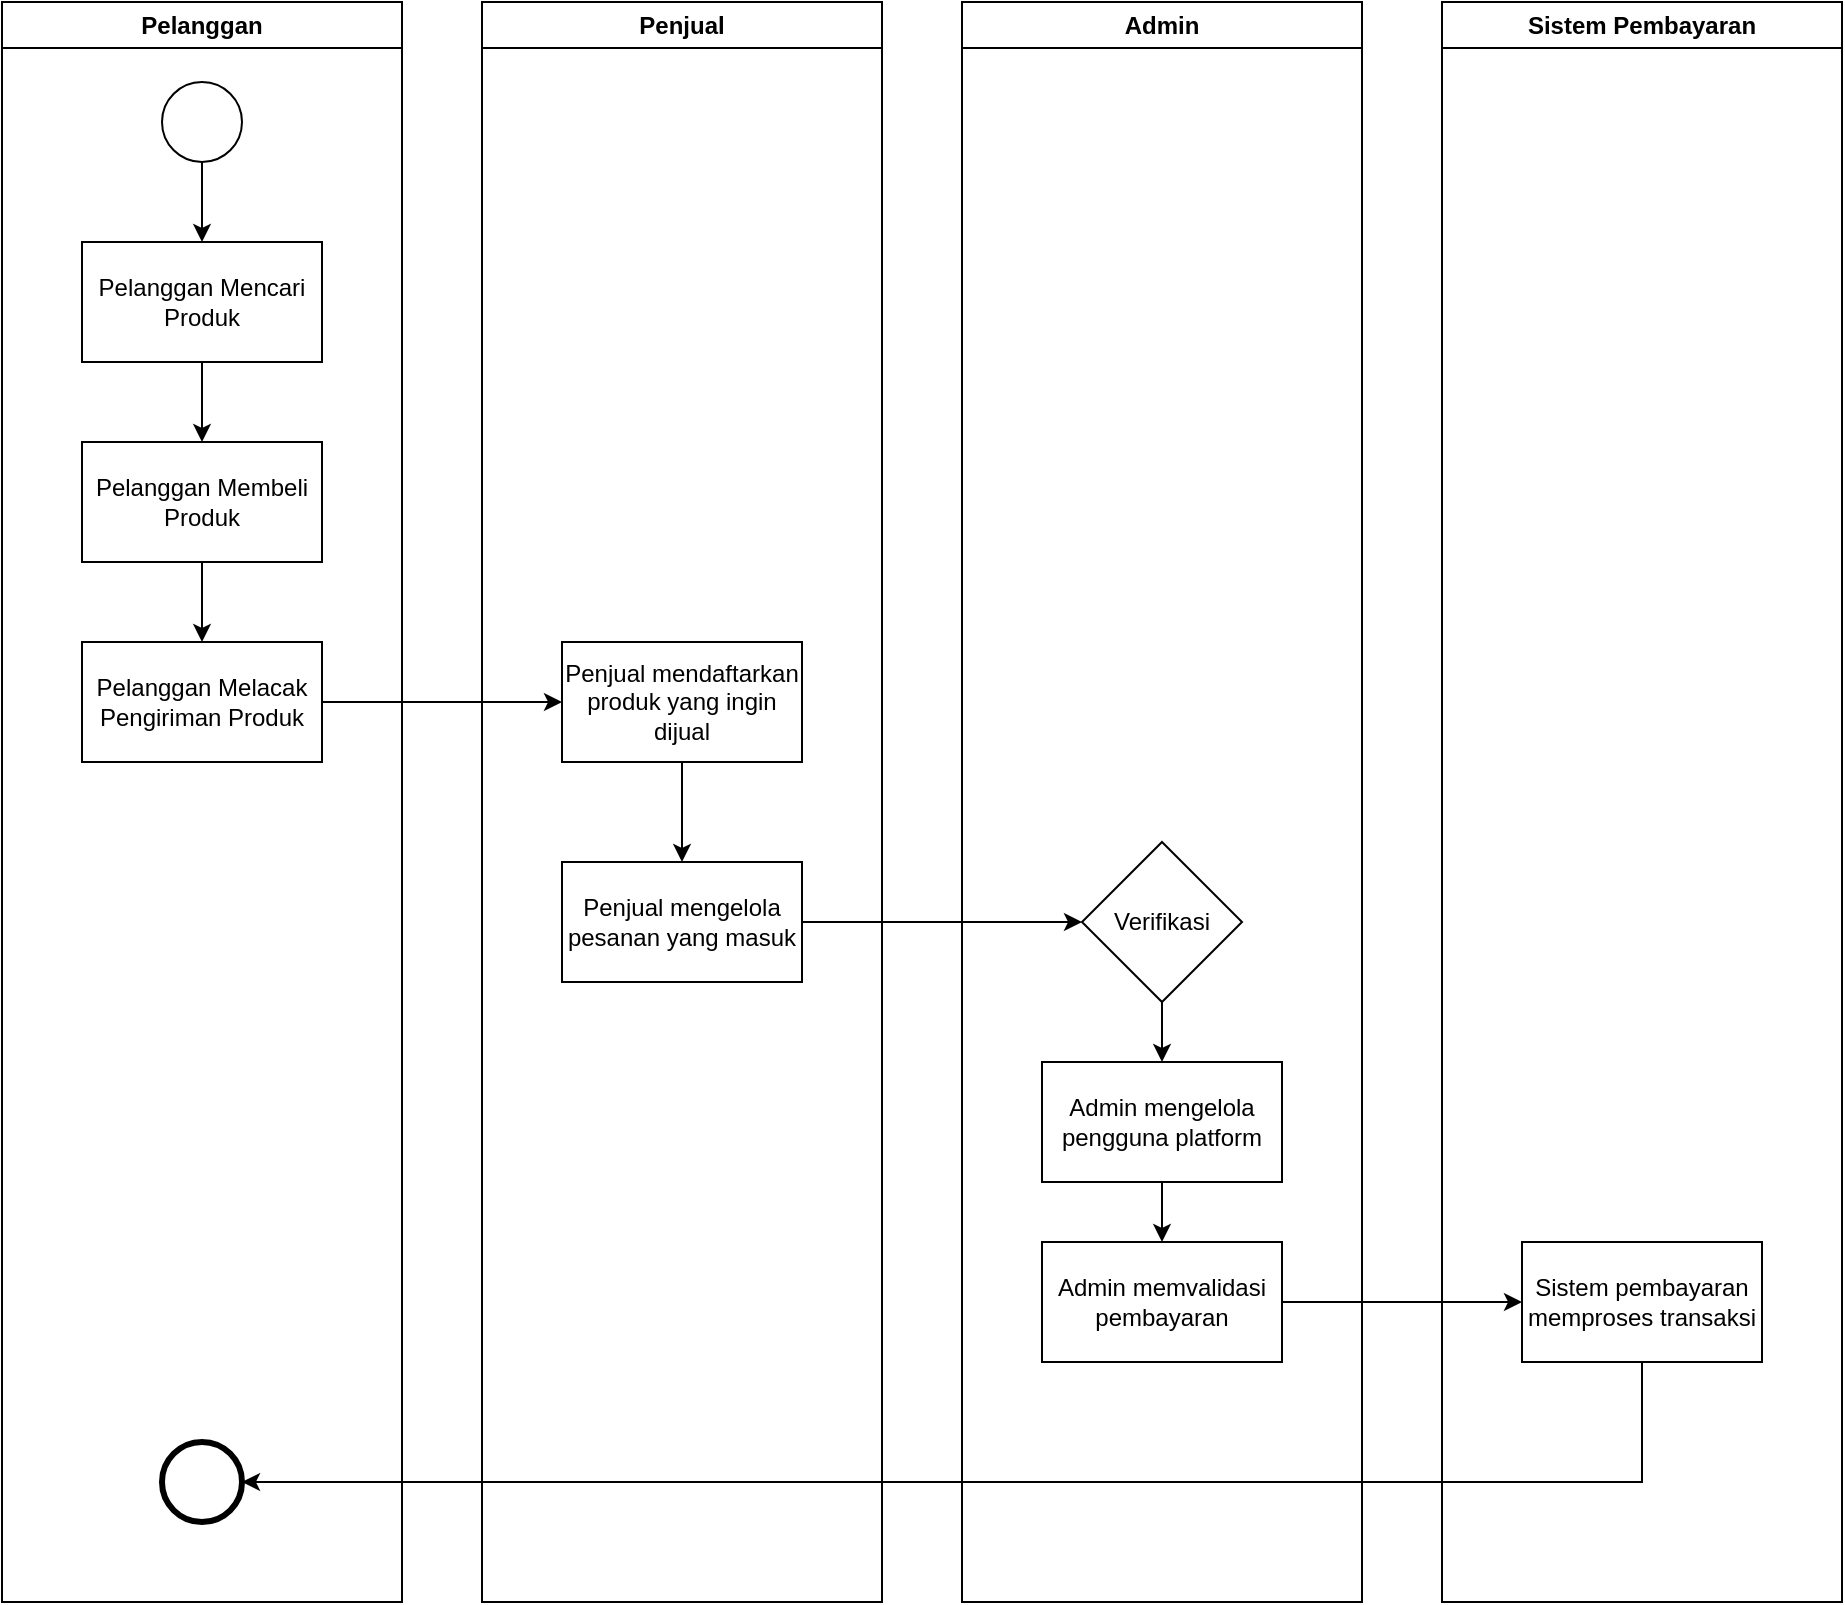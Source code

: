 <mxfile version="24.7.17" pages="3">
  <diagram name="Halaman-1" id="HCW7x3K1eUPACX7OHKwy">
    <mxGraphModel dx="880" dy="462" grid="1" gridSize="10" guides="1" tooltips="1" connect="1" arrows="1" fold="1" page="1" pageScale="1" pageWidth="827" pageHeight="1169" math="0" shadow="0">
      <root>
        <mxCell id="0" />
        <mxCell id="1" parent="0" />
        <mxCell id="oqWZSecbJZPj35R_AczQ-2" value="Pelanggan" style="swimlane;whiteSpace=wrap;html=1;" vertex="1" parent="1">
          <mxGeometry x="80" y="40" width="200" height="800" as="geometry" />
        </mxCell>
        <mxCell id="oqWZSecbJZPj35R_AczQ-10" value="" style="edgeStyle=orthogonalEdgeStyle;rounded=0;orthogonalLoop=1;jettySize=auto;html=1;" edge="1" parent="oqWZSecbJZPj35R_AczQ-2" source="oqWZSecbJZPj35R_AczQ-5" target="oqWZSecbJZPj35R_AczQ-9">
          <mxGeometry relative="1" as="geometry" />
        </mxCell>
        <mxCell id="oqWZSecbJZPj35R_AczQ-5" value="" style="ellipse;whiteSpace=wrap;html=1;aspect=fixed;" vertex="1" parent="oqWZSecbJZPj35R_AczQ-2">
          <mxGeometry x="80" y="40" width="40" height="40" as="geometry" />
        </mxCell>
        <mxCell id="oqWZSecbJZPj35R_AczQ-13" value="" style="edgeStyle=orthogonalEdgeStyle;rounded=0;orthogonalLoop=1;jettySize=auto;html=1;" edge="1" parent="oqWZSecbJZPj35R_AczQ-2" source="oqWZSecbJZPj35R_AczQ-9" target="oqWZSecbJZPj35R_AczQ-12">
          <mxGeometry relative="1" as="geometry" />
        </mxCell>
        <mxCell id="oqWZSecbJZPj35R_AczQ-9" value="Pelanggan Mencari Produk" style="whiteSpace=wrap;html=1;" vertex="1" parent="oqWZSecbJZPj35R_AczQ-2">
          <mxGeometry x="40" y="120" width="120" height="60" as="geometry" />
        </mxCell>
        <mxCell id="oqWZSecbJZPj35R_AczQ-15" value="" style="edgeStyle=orthogonalEdgeStyle;rounded=0;orthogonalLoop=1;jettySize=auto;html=1;" edge="1" parent="oqWZSecbJZPj35R_AczQ-2" source="oqWZSecbJZPj35R_AczQ-12" target="oqWZSecbJZPj35R_AczQ-14">
          <mxGeometry relative="1" as="geometry" />
        </mxCell>
        <mxCell id="oqWZSecbJZPj35R_AczQ-12" value="Pelanggan Membeli Produk" style="whiteSpace=wrap;html=1;" vertex="1" parent="oqWZSecbJZPj35R_AczQ-2">
          <mxGeometry x="40" y="220" width="120" height="60" as="geometry" />
        </mxCell>
        <mxCell id="oqWZSecbJZPj35R_AczQ-14" value="Pelanggan Melacak Pengiriman Produk" style="whiteSpace=wrap;html=1;" vertex="1" parent="oqWZSecbJZPj35R_AczQ-2">
          <mxGeometry x="40" y="320" width="120" height="60" as="geometry" />
        </mxCell>
        <mxCell id="oqWZSecbJZPj35R_AczQ-39" value="" style="ellipse;whiteSpace=wrap;html=1;strokeWidth=3;" vertex="1" parent="oqWZSecbJZPj35R_AczQ-2">
          <mxGeometry x="80" y="720" width="40" height="40" as="geometry" />
        </mxCell>
        <mxCell id="oqWZSecbJZPj35R_AczQ-3" value="Penjual" style="swimlane;whiteSpace=wrap;html=1;" vertex="1" parent="1">
          <mxGeometry x="320" y="40" width="200" height="800" as="geometry" />
        </mxCell>
        <mxCell id="oqWZSecbJZPj35R_AczQ-20" value="" style="edgeStyle=orthogonalEdgeStyle;rounded=0;orthogonalLoop=1;jettySize=auto;html=1;" edge="1" parent="oqWZSecbJZPj35R_AczQ-3" source="oqWZSecbJZPj35R_AczQ-17" target="oqWZSecbJZPj35R_AczQ-19">
          <mxGeometry relative="1" as="geometry" />
        </mxCell>
        <mxCell id="oqWZSecbJZPj35R_AczQ-17" value="Penjual mendaftarkan produk yang ingin dijual" style="whiteSpace=wrap;html=1;" vertex="1" parent="oqWZSecbJZPj35R_AczQ-3">
          <mxGeometry x="40" y="320" width="120" height="60" as="geometry" />
        </mxCell>
        <mxCell id="oqWZSecbJZPj35R_AczQ-19" value="Penjual mengelola pesanan yang masuk" style="whiteSpace=wrap;html=1;" vertex="1" parent="oqWZSecbJZPj35R_AczQ-3">
          <mxGeometry x="40" y="430" width="120" height="60" as="geometry" />
        </mxCell>
        <mxCell id="oqWZSecbJZPj35R_AczQ-4" value="Admin" style="swimlane;whiteSpace=wrap;html=1;" vertex="1" parent="1">
          <mxGeometry x="560" y="40" width="200" height="800" as="geometry" />
        </mxCell>
        <mxCell id="oqWZSecbJZPj35R_AczQ-21" value="Verifikasi" style="rhombus;whiteSpace=wrap;html=1;" vertex="1" parent="oqWZSecbJZPj35R_AczQ-4">
          <mxGeometry x="60" y="420" width="80" height="80" as="geometry" />
        </mxCell>
        <mxCell id="oqWZSecbJZPj35R_AczQ-23" value="Admin mengelola pengguna platform" style="whiteSpace=wrap;html=1;" vertex="1" parent="oqWZSecbJZPj35R_AczQ-4">
          <mxGeometry x="40" y="530" width="120" height="60" as="geometry" />
        </mxCell>
        <mxCell id="oqWZSecbJZPj35R_AczQ-24" value="" style="edgeStyle=orthogonalEdgeStyle;rounded=0;orthogonalLoop=1;jettySize=auto;html=1;" edge="1" parent="oqWZSecbJZPj35R_AczQ-4" source="oqWZSecbJZPj35R_AczQ-21" target="oqWZSecbJZPj35R_AczQ-23">
          <mxGeometry relative="1" as="geometry" />
        </mxCell>
        <mxCell id="oqWZSecbJZPj35R_AczQ-18" value="" style="edgeStyle=orthogonalEdgeStyle;rounded=0;orthogonalLoop=1;jettySize=auto;html=1;" edge="1" parent="1" source="oqWZSecbJZPj35R_AczQ-14" target="oqWZSecbJZPj35R_AczQ-17">
          <mxGeometry relative="1" as="geometry" />
        </mxCell>
        <mxCell id="oqWZSecbJZPj35R_AczQ-22" value="" style="edgeStyle=orthogonalEdgeStyle;rounded=0;orthogonalLoop=1;jettySize=auto;html=1;" edge="1" parent="1" source="oqWZSecbJZPj35R_AczQ-19" target="oqWZSecbJZPj35R_AczQ-21">
          <mxGeometry relative="1" as="geometry" />
        </mxCell>
        <mxCell id="oqWZSecbJZPj35R_AczQ-28" value="" style="edgeStyle=orthogonalEdgeStyle;rounded=0;orthogonalLoop=1;jettySize=auto;html=1;" edge="1" parent="1" source="oqWZSecbJZPj35R_AczQ-25" target="oqWZSecbJZPj35R_AczQ-27">
          <mxGeometry relative="1" as="geometry" />
        </mxCell>
        <mxCell id="oqWZSecbJZPj35R_AczQ-25" value="Admin memvalidasi pembayaran" style="whiteSpace=wrap;html=1;" vertex="1" parent="1">
          <mxGeometry x="600" y="660" width="120" height="60" as="geometry" />
        </mxCell>
        <mxCell id="oqWZSecbJZPj35R_AczQ-26" value="" style="edgeStyle=orthogonalEdgeStyle;rounded=0;orthogonalLoop=1;jettySize=auto;html=1;" edge="1" parent="1" source="oqWZSecbJZPj35R_AczQ-23" target="oqWZSecbJZPj35R_AczQ-25">
          <mxGeometry relative="1" as="geometry" />
        </mxCell>
        <mxCell id="oqWZSecbJZPj35R_AczQ-29" value="Sistem Pembayaran" style="swimlane;whiteSpace=wrap;html=1;" vertex="1" parent="1">
          <mxGeometry x="800" y="40" width="200" height="800" as="geometry" />
        </mxCell>
        <mxCell id="oqWZSecbJZPj35R_AczQ-27" value="Sistem pembayaran memproses transaksi" style="whiteSpace=wrap;html=1;" vertex="1" parent="oqWZSecbJZPj35R_AczQ-29">
          <mxGeometry x="40" y="620" width="120" height="60" as="geometry" />
        </mxCell>
        <mxCell id="oqWZSecbJZPj35R_AczQ-44" value="" style="edgeStyle=orthogonalEdgeStyle;rounded=0;orthogonalLoop=1;jettySize=auto;html=1;entryX=1;entryY=0.5;entryDx=0;entryDy=0;" edge="1" parent="1" source="oqWZSecbJZPj35R_AczQ-27" target="oqWZSecbJZPj35R_AczQ-39">
          <mxGeometry relative="1" as="geometry">
            <mxPoint x="900" y="790" as="targetPoint" />
            <Array as="points">
              <mxPoint x="900" y="780" />
            </Array>
          </mxGeometry>
        </mxCell>
      </root>
    </mxGraphModel>
  </diagram>
  <diagram id="rsKgqIFM71w89n38LjbP" name="Halaman-2">
    <mxGraphModel dx="880" dy="462" grid="1" gridSize="10" guides="1" tooltips="1" connect="1" arrows="1" fold="1" page="1" pageScale="1" pageWidth="827" pageHeight="1169" math="0" shadow="0">
      <root>
        <mxCell id="0" />
        <mxCell id="1" parent="0" />
        <mxCell id="cpE-f8ZcVM8066AzmUfC-1" value="Pelanggan" style="swimlane;whiteSpace=wrap;html=1;" vertex="1" parent="1">
          <mxGeometry x="80" y="40" width="200" height="800" as="geometry" />
        </mxCell>
        <mxCell id="cpE-f8ZcVM8066AzmUfC-27" value="" style="edgeStyle=orthogonalEdgeStyle;rounded=0;orthogonalLoop=1;jettySize=auto;html=1;" edge="1" parent="cpE-f8ZcVM8066AzmUfC-1" source="cpE-f8ZcVM8066AzmUfC-3" target="cpE-f8ZcVM8066AzmUfC-26">
          <mxGeometry relative="1" as="geometry" />
        </mxCell>
        <mxCell id="cpE-f8ZcVM8066AzmUfC-3" value="" style="ellipse;whiteSpace=wrap;html=1;aspect=fixed;" vertex="1" parent="cpE-f8ZcVM8066AzmUfC-1">
          <mxGeometry x="80" y="40" width="40" height="40" as="geometry" />
        </mxCell>
        <mxCell id="cpE-f8ZcVM8066AzmUfC-26" value="Pelanggan memulai pencarian produk" style="whiteSpace=wrap;html=1;" vertex="1" parent="cpE-f8ZcVM8066AzmUfC-1">
          <mxGeometry x="40" y="120" width="120" height="60" as="geometry" />
        </mxCell>
        <mxCell id="cpE-f8ZcVM8066AzmUfC-30" value="Pelanggan memilih produk yang akan dibeli" style="whiteSpace=wrap;html=1;" vertex="1" parent="cpE-f8ZcVM8066AzmUfC-1">
          <mxGeometry x="40" y="240" width="120" height="60" as="geometry" />
        </mxCell>
        <mxCell id="cpE-f8ZcVM8066AzmUfC-35" value="Pelanggan memasukkan detail pembayaran" style="whiteSpace=wrap;html=1;" vertex="1" parent="cpE-f8ZcVM8066AzmUfC-1">
          <mxGeometry x="40" y="440" width="120" height="60" as="geometry" />
        </mxCell>
        <mxCell id="cpE-f8ZcVM8066AzmUfC-10" value="Sistem" style="swimlane;whiteSpace=wrap;html=1;" vertex="1" parent="1">
          <mxGeometry x="320" y="40" width="200" height="800" as="geometry" />
        </mxCell>
        <mxCell id="cpE-f8ZcVM8066AzmUfC-28" value="Sistem menampilkan hasil pencarian" style="whiteSpace=wrap;html=1;" vertex="1" parent="cpE-f8ZcVM8066AzmUfC-10">
          <mxGeometry x="40" y="120" width="120" height="60" as="geometry" />
        </mxCell>
        <mxCell id="cpE-f8ZcVM8066AzmUfC-33" value="Sistem menampilkan halaman pembelian dan checkout" style="whiteSpace=wrap;html=1;" vertex="1" parent="cpE-f8ZcVM8066AzmUfC-10">
          <mxGeometry x="40" y="340" width="120" height="60" as="geometry" />
        </mxCell>
        <mxCell id="cpE-f8ZcVM8066AzmUfC-37" value="" style="whiteSpace=wrap;html=1;" vertex="1" parent="cpE-f8ZcVM8066AzmUfC-10">
          <mxGeometry x="40" y="545" width="120" height="60" as="geometry" />
        </mxCell>
        <mxCell id="cpE-f8ZcVM8066AzmUfC-14" value="Penjual" style="swimlane;whiteSpace=wrap;html=1;" vertex="1" parent="1">
          <mxGeometry x="560" y="40" width="200" height="800" as="geometry" />
        </mxCell>
        <mxCell id="cpE-f8ZcVM8066AzmUfC-17" value="" style="edgeStyle=orthogonalEdgeStyle;rounded=0;orthogonalLoop=1;jettySize=auto;html=1;" edge="1" parent="cpE-f8ZcVM8066AzmUfC-14" target="cpE-f8ZcVM8066AzmUfC-16">
          <mxGeometry relative="1" as="geometry">
            <mxPoint x="100" y="500" as="sourcePoint" />
          </mxGeometry>
        </mxCell>
        <mxCell id="cpE-f8ZcVM8066AzmUfC-22" value="" style="edgeStyle=orthogonalEdgeStyle;rounded=0;orthogonalLoop=1;jettySize=auto;html=1;" edge="1" parent="1" target="cpE-f8ZcVM8066AzmUfC-21">
          <mxGeometry relative="1" as="geometry">
            <mxPoint x="660" y="630" as="sourcePoint" />
          </mxGeometry>
        </mxCell>
        <mxCell id="cpE-f8ZcVM8066AzmUfC-23" value="Admin" style="swimlane;whiteSpace=wrap;html=1;startSize=23;" vertex="1" parent="1">
          <mxGeometry x="800" y="40" width="200" height="800" as="geometry" />
        </mxCell>
        <mxCell id="cpE-f8ZcVM8066AzmUfC-29" value="" style="edgeStyle=orthogonalEdgeStyle;rounded=0;orthogonalLoop=1;jettySize=auto;html=1;" edge="1" parent="1" source="cpE-f8ZcVM8066AzmUfC-26" target="cpE-f8ZcVM8066AzmUfC-28">
          <mxGeometry relative="1" as="geometry" />
        </mxCell>
        <mxCell id="cpE-f8ZcVM8066AzmUfC-31" value="" style="edgeStyle=orthogonalEdgeStyle;rounded=0;orthogonalLoop=1;jettySize=auto;html=1;" edge="1" parent="1" source="cpE-f8ZcVM8066AzmUfC-28" target="cpE-f8ZcVM8066AzmUfC-30">
          <mxGeometry relative="1" as="geometry">
            <Array as="points">
              <mxPoint x="420" y="310" />
            </Array>
          </mxGeometry>
        </mxCell>
        <mxCell id="cpE-f8ZcVM8066AzmUfC-34" value="" style="edgeStyle=orthogonalEdgeStyle;rounded=0;orthogonalLoop=1;jettySize=auto;html=1;" edge="1" parent="1" source="cpE-f8ZcVM8066AzmUfC-30" target="cpE-f8ZcVM8066AzmUfC-33">
          <mxGeometry relative="1" as="geometry">
            <Array as="points">
              <mxPoint x="180" y="410" />
            </Array>
          </mxGeometry>
        </mxCell>
        <mxCell id="cpE-f8ZcVM8066AzmUfC-36" value="" style="edgeStyle=orthogonalEdgeStyle;rounded=0;orthogonalLoop=1;jettySize=auto;html=1;" edge="1" parent="1" source="cpE-f8ZcVM8066AzmUfC-33" target="cpE-f8ZcVM8066AzmUfC-35">
          <mxGeometry relative="1" as="geometry">
            <Array as="points">
              <mxPoint x="420" y="510" />
            </Array>
          </mxGeometry>
        </mxCell>
        <mxCell id="cpE-f8ZcVM8066AzmUfC-38" value="" style="edgeStyle=orthogonalEdgeStyle;rounded=0;orthogonalLoop=1;jettySize=auto;html=1;" edge="1" parent="1" source="cpE-f8ZcVM8066AzmUfC-35" target="cpE-f8ZcVM8066AzmUfC-37">
          <mxGeometry relative="1" as="geometry">
            <Array as="points">
              <mxPoint x="180" y="615" />
            </Array>
          </mxGeometry>
        </mxCell>
        <mxCell id="cpE-f8ZcVM8066AzmUfC-39" value="Sistem Pembayaran" style="swimlane;whiteSpace=wrap;html=1;" vertex="1" parent="1">
          <mxGeometry x="1041" y="40" width="200" height="200" as="geometry" />
        </mxCell>
      </root>
    </mxGraphModel>
  </diagram>
  <diagram id="dltNgDB70oKqD6BMUO16" name="Halaman-3">
    <mxGraphModel dx="926" dy="486" grid="1" gridSize="10" guides="1" tooltips="1" connect="1" arrows="1" fold="1" page="1" pageScale="1" pageWidth="827" pageHeight="1169" math="0" shadow="0">
      <root>
        <mxCell id="0" />
        <mxCell id="1" parent="0" />
        <mxCell id="wWO_cEs7yuvgdU2dZuE_-1" value="Penjual" style="swimlane;whiteSpace=wrap;html=1;" vertex="1" parent="1">
          <mxGeometry x="80" y="40" width="200" height="830" as="geometry" />
        </mxCell>
        <mxCell id="wWO_cEs7yuvgdU2dZuE_-29" value="" style="edgeStyle=orthogonalEdgeStyle;rounded=0;orthogonalLoop=1;jettySize=auto;html=1;" edge="1" parent="wWO_cEs7yuvgdU2dZuE_-1" source="wWO_cEs7yuvgdU2dZuE_-27" target="wWO_cEs7yuvgdU2dZuE_-28">
          <mxGeometry relative="1" as="geometry" />
        </mxCell>
        <mxCell id="wWO_cEs7yuvgdU2dZuE_-27" value="" style="ellipse;whiteSpace=wrap;html=1;aspect=fixed;" vertex="1" parent="wWO_cEs7yuvgdU2dZuE_-1">
          <mxGeometry x="80" y="80" width="40" height="40" as="geometry" />
        </mxCell>
        <mxCell id="wWO_cEs7yuvgdU2dZuE_-28" value="Penjual Mendaftarkan Produk" style="whiteSpace=wrap;html=1;" vertex="1" parent="wWO_cEs7yuvgdU2dZuE_-1">
          <mxGeometry x="40" y="160" width="120" height="60" as="geometry" />
        </mxCell>
        <mxCell id="wWO_cEs7yuvgdU2dZuE_-10" value="Sistem" style="swimlane;whiteSpace=wrap;html=1;" vertex="1" parent="1">
          <mxGeometry x="280" y="40" width="200" height="830" as="geometry" />
        </mxCell>
        <mxCell id="wWO_cEs7yuvgdU2dZuE_-33" value="" style="edgeStyle=orthogonalEdgeStyle;rounded=0;orthogonalLoop=1;jettySize=auto;html=1;" edge="1" parent="wWO_cEs7yuvgdU2dZuE_-10" source="wWO_cEs7yuvgdU2dZuE_-30" target="wWO_cEs7yuvgdU2dZuE_-32">
          <mxGeometry relative="1" as="geometry" />
        </mxCell>
        <mxCell id="wWO_cEs7yuvgdU2dZuE_-30" value="Sistem Menyimpan Produk" style="whiteSpace=wrap;html=1;" vertex="1" parent="wWO_cEs7yuvgdU2dZuE_-10">
          <mxGeometry x="40" y="160" width="120" height="60" as="geometry" />
        </mxCell>
        <mxCell id="wWO_cEs7yuvgdU2dZuE_-32" value="Sistem menampikan produk" style="whiteSpace=wrap;html=1;" vertex="1" parent="wWO_cEs7yuvgdU2dZuE_-10">
          <mxGeometry x="40" y="261" width="120" height="60" as="geometry" />
        </mxCell>
        <mxCell id="wWO_cEs7yuvgdU2dZuE_-41" value="Sistem menerima pesanan" style="whiteSpace=wrap;html=1;" vertex="1" parent="wWO_cEs7yuvgdU2dZuE_-10">
          <mxGeometry x="40" y="360" width="120" height="60" as="geometry" />
        </mxCell>
        <mxCell id="wWO_cEs7yuvgdU2dZuE_-53" value="Penjual mengirim produk" style="whiteSpace=wrap;html=1;" vertex="1" parent="wWO_cEs7yuvgdU2dZuE_-10">
          <mxGeometry x="40" y="560" width="120" height="60" as="geometry" />
        </mxCell>
        <mxCell id="wWO_cEs7yuvgdU2dZuE_-14" value="Pelanggan" style="swimlane;whiteSpace=wrap;html=1;" vertex="1" parent="1">
          <mxGeometry x="480" y="40" width="200" height="830" as="geometry" />
        </mxCell>
        <mxCell id="wWO_cEs7yuvgdU2dZuE_-40" value="" style="edgeStyle=orthogonalEdgeStyle;rounded=0;orthogonalLoop=1;jettySize=auto;html=1;" edge="1" parent="wWO_cEs7yuvgdU2dZuE_-14" source="wWO_cEs7yuvgdU2dZuE_-37" target="wWO_cEs7yuvgdU2dZuE_-39">
          <mxGeometry relative="1" as="geometry" />
        </mxCell>
        <mxCell id="wWO_cEs7yuvgdU2dZuE_-37" value="Pelanggan mencari produk" style="whiteSpace=wrap;html=1;" vertex="1" parent="wWO_cEs7yuvgdU2dZuE_-14">
          <mxGeometry x="40" y="261" width="120" height="60" as="geometry" />
        </mxCell>
        <mxCell id="wWO_cEs7yuvgdU2dZuE_-39" value="Pelanggan membeli produk" style="whiteSpace=wrap;html=1;" vertex="1" parent="wWO_cEs7yuvgdU2dZuE_-14">
          <mxGeometry x="40" y="360" width="120" height="60" as="geometry" />
        </mxCell>
        <mxCell id="wWO_cEs7yuvgdU2dZuE_-43" value="Pelanggan mengisi detail pembayaran" style="whiteSpace=wrap;html=1;" vertex="1" parent="wWO_cEs7yuvgdU2dZuE_-14">
          <mxGeometry x="40" y="460" width="120" height="60" as="geometry" />
        </mxCell>
        <mxCell id="wWO_cEs7yuvgdU2dZuE_-51" value="Sistem mengkonfirmasi pesanan" style="whiteSpace=wrap;html=1;" vertex="1" parent="wWO_cEs7yuvgdU2dZuE_-14">
          <mxGeometry x="40" y="560" width="120" height="60" as="geometry" />
        </mxCell>
        <mxCell id="wWO_cEs7yuvgdU2dZuE_-55" value="Sistem mengirim status pengiriman" style="whiteSpace=wrap;html=1;" vertex="1" parent="wWO_cEs7yuvgdU2dZuE_-14">
          <mxGeometry x="40" y="670" width="120" height="60" as="geometry" />
        </mxCell>
        <mxCell id="wWO_cEs7yuvgdU2dZuE_-23" value="Sistem Pembayaran" style="swimlane;whiteSpace=wrap;html=1;" vertex="1" parent="1">
          <mxGeometry x="680" y="40" width="200" height="830" as="geometry" />
        </mxCell>
        <mxCell id="wWO_cEs7yuvgdU2dZuE_-45" value="Sistem pembayaran memproses pembayaran" style="whiteSpace=wrap;html=1;" vertex="1" parent="wWO_cEs7yuvgdU2dZuE_-23">
          <mxGeometry x="40" y="460" width="120" height="60" as="geometry" />
        </mxCell>
        <mxCell id="wWO_cEs7yuvgdU2dZuE_-60" value="" style="edgeStyle=orthogonalEdgeStyle;rounded=0;orthogonalLoop=1;jettySize=auto;html=1;" edge="1" parent="wWO_cEs7yuvgdU2dZuE_-23" source="wWO_cEs7yuvgdU2dZuE_-57" target="wWO_cEs7yuvgdU2dZuE_-59">
          <mxGeometry relative="1" as="geometry" />
        </mxCell>
        <mxCell id="wWO_cEs7yuvgdU2dZuE_-57" value="Pelanggan menerima produk" style="whiteSpace=wrap;html=1;" vertex="1" parent="wWO_cEs7yuvgdU2dZuE_-23">
          <mxGeometry x="40" y="670" width="120" height="60" as="geometry" />
        </mxCell>
        <mxCell id="wWO_cEs7yuvgdU2dZuE_-59" value="" style="ellipse;whiteSpace=wrap;html=1;strokeWidth=2;" vertex="1" parent="wWO_cEs7yuvgdU2dZuE_-23">
          <mxGeometry x="80" y="760" width="40" height="40" as="geometry" />
        </mxCell>
        <mxCell id="wWO_cEs7yuvgdU2dZuE_-26" value="Admin" style="swimlane;whiteSpace=wrap;html=1;" vertex="1" parent="1">
          <mxGeometry x="880" y="40" width="200" height="830" as="geometry" />
        </mxCell>
        <mxCell id="wWO_cEs7yuvgdU2dZuE_-49" value="Validasi" style="rhombus;whiteSpace=wrap;html=1;" vertex="1" parent="wWO_cEs7yuvgdU2dZuE_-26">
          <mxGeometry x="60" y="450" width="80" height="80" as="geometry" />
        </mxCell>
        <mxCell id="wWO_cEs7yuvgdU2dZuE_-31" value="" style="edgeStyle=orthogonalEdgeStyle;rounded=0;orthogonalLoop=1;jettySize=auto;html=1;" edge="1" parent="1" source="wWO_cEs7yuvgdU2dZuE_-28" target="wWO_cEs7yuvgdU2dZuE_-30">
          <mxGeometry relative="1" as="geometry" />
        </mxCell>
        <mxCell id="wWO_cEs7yuvgdU2dZuE_-38" value="" style="edgeStyle=orthogonalEdgeStyle;rounded=0;orthogonalLoop=1;jettySize=auto;html=1;" edge="1" parent="1" source="wWO_cEs7yuvgdU2dZuE_-32" target="wWO_cEs7yuvgdU2dZuE_-37">
          <mxGeometry relative="1" as="geometry" />
        </mxCell>
        <mxCell id="wWO_cEs7yuvgdU2dZuE_-42" value="" style="edgeStyle=orthogonalEdgeStyle;rounded=0;orthogonalLoop=1;jettySize=auto;html=1;" edge="1" parent="1" source="wWO_cEs7yuvgdU2dZuE_-39" target="wWO_cEs7yuvgdU2dZuE_-41">
          <mxGeometry relative="1" as="geometry" />
        </mxCell>
        <mxCell id="wWO_cEs7yuvgdU2dZuE_-44" value="" style="edgeStyle=orthogonalEdgeStyle;rounded=0;orthogonalLoop=1;jettySize=auto;html=1;" edge="1" parent="1" source="wWO_cEs7yuvgdU2dZuE_-41" target="wWO_cEs7yuvgdU2dZuE_-43">
          <mxGeometry relative="1" as="geometry">
            <Array as="points">
              <mxPoint x="380" y="530" />
            </Array>
          </mxGeometry>
        </mxCell>
        <mxCell id="wWO_cEs7yuvgdU2dZuE_-46" value="" style="edgeStyle=orthogonalEdgeStyle;rounded=0;orthogonalLoop=1;jettySize=auto;html=1;" edge="1" parent="1" source="wWO_cEs7yuvgdU2dZuE_-43" target="wWO_cEs7yuvgdU2dZuE_-45">
          <mxGeometry relative="1" as="geometry" />
        </mxCell>
        <mxCell id="wWO_cEs7yuvgdU2dZuE_-50" value="" style="edgeStyle=orthogonalEdgeStyle;rounded=0;orthogonalLoop=1;jettySize=auto;html=1;" edge="1" parent="1" source="wWO_cEs7yuvgdU2dZuE_-45" target="wWO_cEs7yuvgdU2dZuE_-49">
          <mxGeometry relative="1" as="geometry" />
        </mxCell>
        <mxCell id="wWO_cEs7yuvgdU2dZuE_-52" value="" style="edgeStyle=orthogonalEdgeStyle;rounded=0;orthogonalLoop=1;jettySize=auto;html=1;" edge="1" parent="1" source="wWO_cEs7yuvgdU2dZuE_-49" target="wWO_cEs7yuvgdU2dZuE_-51">
          <mxGeometry relative="1" as="geometry">
            <Array as="points">
              <mxPoint x="980" y="630" />
            </Array>
          </mxGeometry>
        </mxCell>
        <mxCell id="wWO_cEs7yuvgdU2dZuE_-54" value="" style="edgeStyle=orthogonalEdgeStyle;rounded=0;orthogonalLoop=1;jettySize=auto;html=1;" edge="1" parent="1" source="wWO_cEs7yuvgdU2dZuE_-51" target="wWO_cEs7yuvgdU2dZuE_-53">
          <mxGeometry relative="1" as="geometry" />
        </mxCell>
        <mxCell id="wWO_cEs7yuvgdU2dZuE_-56" value="" style="edgeStyle=orthogonalEdgeStyle;rounded=0;orthogonalLoop=1;jettySize=auto;html=1;" edge="1" parent="1" source="wWO_cEs7yuvgdU2dZuE_-53" target="wWO_cEs7yuvgdU2dZuE_-55">
          <mxGeometry relative="1" as="geometry">
            <Array as="points">
              <mxPoint x="380" y="740" />
            </Array>
          </mxGeometry>
        </mxCell>
        <mxCell id="wWO_cEs7yuvgdU2dZuE_-58" value="" style="edgeStyle=orthogonalEdgeStyle;rounded=0;orthogonalLoop=1;jettySize=auto;html=1;" edge="1" parent="1" source="wWO_cEs7yuvgdU2dZuE_-55" target="wWO_cEs7yuvgdU2dZuE_-57">
          <mxGeometry relative="1" as="geometry" />
        </mxCell>
      </root>
    </mxGraphModel>
  </diagram>
</mxfile>
